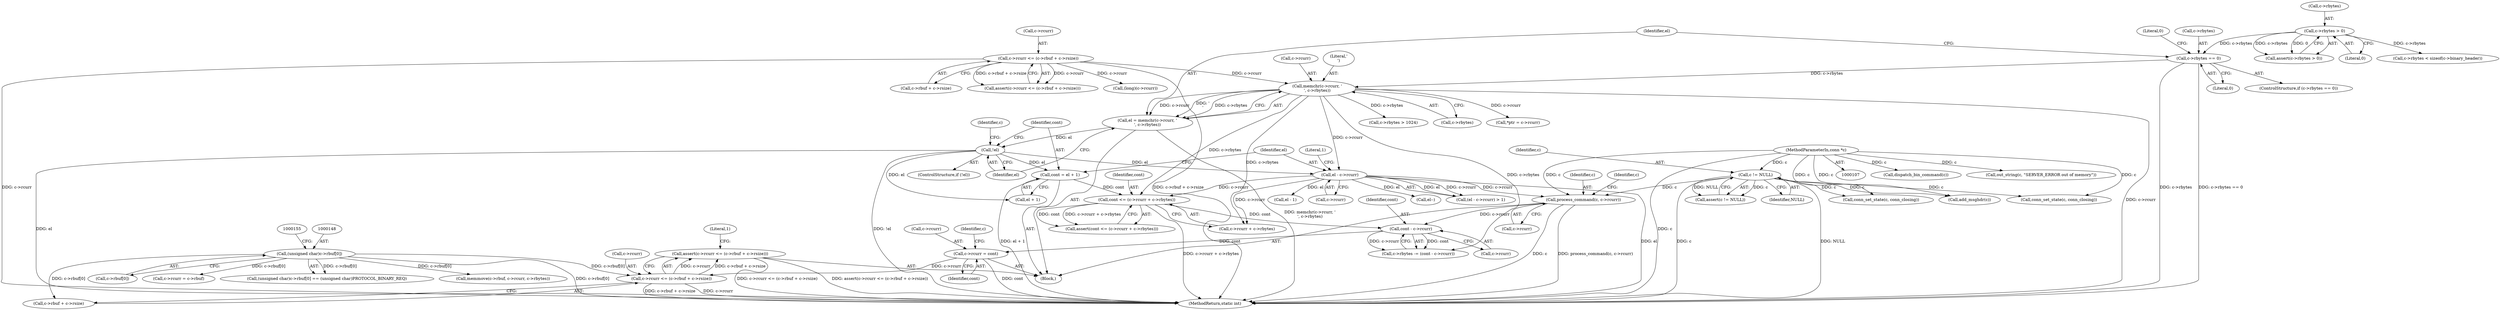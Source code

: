 digraph "0_memcached_75cc83685e103bc8ba380a57468c8f04413033f9@API" {
"1000589" [label="(Call,assert(c->rcurr <= (c->rbuf + c->rsize)))"];
"1000590" [label="(Call,c->rcurr <= (c->rbuf + c->rsize))"];
"1000584" [label="(Call,c->rcurr = cont)"];
"1000579" [label="(Call,cont - c->rcurr)"];
"1000561" [label="(Call,cont <= (c->rcurr + c->rbytes))"];
"1000533" [label="(Call,cont = el + 1)"];
"1000493" [label="(Call,!el)"];
"1000482" [label="(Call,el = memchr(c->rcurr, '\n', c->rbytes))"];
"1000484" [label="(Call,memchr(c->rcurr, '\n', c->rbytes))"];
"1000115" [label="(Call,c->rcurr <= (c->rbuf + c->rsize))"];
"1000475" [label="(Call,c->rbytes == 0)"];
"1000127" [label="(Call,c->rbytes > 0)"];
"1000541" [label="(Call,el - c->rcurr)"];
"1000570" [label="(Call,process_command(c, c->rcurr))"];
"1000111" [label="(Call,c != NULL)"];
"1000108" [label="(MethodParameterIn,conn *c)"];
"1000147" [label="(Call,(unsigned char)c->rbuf[0])"];
"1000497" [label="(Call,c->rbytes > 1024)"];
"1000119" [label="(Call,c->rbuf + c->rsize)"];
"1000603" [label="(MethodReturn,static int)"];
"1000543" [label="(Call,c->rcurr)"];
"1000563" [label="(Call,c->rcurr + c->rbytes)"];
"1000589" [label="(Call,assert(c->rcurr <= (c->rbuf + c->rsize)))"];
"1000382" [label="(Call,conn_set_state(c, conn_closing))"];
"1000219" [label="(Call,memmove(c->rbuf, c->rcurr, c->rbytes))"];
"1000492" [label="(ControlStructure,if (!el))"];
"1000494" [label="(Identifier,el)"];
"1000128" [label="(Call,c->rbytes)"];
"1000116" [label="(Call,c->rcurr)"];
"1000146" [label="(Call,(unsigned char)c->rbuf[0] == (unsigned char)PROTOCOL_BINARY_REQ)"];
"1000111" [label="(Call,c != NULL)"];
"1000546" [label="(Literal,1)"];
"1000590" [label="(Call,c->rcurr <= (c->rbuf + c->rsize))"];
"1000115" [label="(Call,c->rcurr <= (c->rbuf + c->rsize))"];
"1000475" [label="(Call,c->rbytes == 0)"];
"1000484" [label="(Call,memchr(c->rcurr, '\n', c->rbytes))"];
"1000482" [label="(Call,el = memchr(c->rcurr, '\n', c->rbytes))"];
"1000476" [label="(Call,c->rbytes)"];
"1000481" [label="(Literal,0)"];
"1000127" [label="(Call,c->rbytes > 0)"];
"1000562" [label="(Identifier,cont)"];
"1000554" [label="(Call,el--)"];
"1000108" [label="(MethodParameterIn,conn *c)"];
"1000499" [label="(Identifier,c)"];
"1000542" [label="(Identifier,el)"];
"1000211" [label="(Call,(long)(c->rcurr))"];
"1000584" [label="(Call,c->rcurr = cont)"];
"1000577" [label="(Identifier,c)"];
"1000229" [label="(Call,c->rcurr = c->rbuf)"];
"1000541" [label="(Call,el - c->rcurr)"];
"1000535" [label="(Call,el + 1)"];
"1000489" [label="(Call,c->rbytes)"];
"1000602" [label="(Literal,1)"];
"1000585" [label="(Call,c->rcurr)"];
"1000131" [label="(Literal,0)"];
"1000471" [label="(Block,)"];
"1000504" [label="(Call,*ptr = c->rcurr)"];
"1000571" [label="(Identifier,c)"];
"1000149" [label="(Call,c->rbuf[0])"];
"1000110" [label="(Call,assert(c != NULL))"];
"1000483" [label="(Identifier,el)"];
"1000572" [label="(Call,c->rcurr)"];
"1000533" [label="(Call,cont = el + 1)"];
"1000195" [label="(Call,c->rbytes < sizeof(c->binary_header))"];
"1000113" [label="(Identifier,NULL)"];
"1000588" [label="(Identifier,cont)"];
"1000560" [label="(Call,assert(cont <= (c->rcurr + c->rbytes)))"];
"1000112" [label="(Identifier,c)"];
"1000114" [label="(Call,assert(c->rcurr <= (c->rbuf + c->rsize)))"];
"1000485" [label="(Call,c->rcurr)"];
"1000575" [label="(Call,c->rbytes -= (cont - c->rcurr))"];
"1000147" [label="(Call,(unsigned char)c->rbuf[0])"];
"1000126" [label="(Call,assert(c->rbytes > 0))"];
"1000581" [label="(Call,c->rcurr)"];
"1000526" [label="(Call,conn_set_state(c, conn_closing))"];
"1000534" [label="(Identifier,cont)"];
"1000488" [label="(Literal,'\n')"];
"1000452" [label="(Call,dispatch_bin_command(c))"];
"1000409" [label="(Call,out_string(c, \"SERVER_ERROR out of memory\"))"];
"1000561" [label="(Call,cont <= (c->rcurr + c->rbytes))"];
"1000479" [label="(Literal,0)"];
"1000591" [label="(Call,c->rcurr)"];
"1000540" [label="(Call,(el - c->rcurr) > 1)"];
"1000549" [label="(Call,el - 1)"];
"1000594" [label="(Call,c->rbuf + c->rsize)"];
"1000580" [label="(Identifier,cont)"];
"1000493" [label="(Call,!el)"];
"1000474" [label="(ControlStructure,if (c->rbytes == 0))"];
"1000579" [label="(Call,cont - c->rcurr)"];
"1000570" [label="(Call,process_command(c, c->rcurr))"];
"1000592" [label="(Identifier,c)"];
"1000405" [label="(Call,add_msghdr(c))"];
"1000589" -> "1000471"  [label="AST: "];
"1000589" -> "1000590"  [label="CFG: "];
"1000590" -> "1000589"  [label="AST: "];
"1000602" -> "1000589"  [label="CFG: "];
"1000589" -> "1000603"  [label="DDG: assert(c->rcurr <= (c->rbuf + c->rsize))"];
"1000589" -> "1000603"  [label="DDG: c->rcurr <= (c->rbuf + c->rsize)"];
"1000590" -> "1000589"  [label="DDG: c->rcurr"];
"1000590" -> "1000589"  [label="DDG: c->rbuf + c->rsize"];
"1000590" -> "1000594"  [label="CFG: "];
"1000591" -> "1000590"  [label="AST: "];
"1000594" -> "1000590"  [label="AST: "];
"1000590" -> "1000603"  [label="DDG: c->rcurr"];
"1000590" -> "1000603"  [label="DDG: c->rbuf + c->rsize"];
"1000584" -> "1000590"  [label="DDG: c->rcurr"];
"1000147" -> "1000590"  [label="DDG: c->rbuf[0]"];
"1000584" -> "1000471"  [label="AST: "];
"1000584" -> "1000588"  [label="CFG: "];
"1000585" -> "1000584"  [label="AST: "];
"1000588" -> "1000584"  [label="AST: "];
"1000592" -> "1000584"  [label="CFG: "];
"1000584" -> "1000603"  [label="DDG: cont"];
"1000579" -> "1000584"  [label="DDG: cont"];
"1000579" -> "1000575"  [label="AST: "];
"1000579" -> "1000581"  [label="CFG: "];
"1000580" -> "1000579"  [label="AST: "];
"1000581" -> "1000579"  [label="AST: "];
"1000575" -> "1000579"  [label="CFG: "];
"1000579" -> "1000575"  [label="DDG: cont"];
"1000579" -> "1000575"  [label="DDG: c->rcurr"];
"1000561" -> "1000579"  [label="DDG: cont"];
"1000570" -> "1000579"  [label="DDG: c->rcurr"];
"1000561" -> "1000560"  [label="AST: "];
"1000561" -> "1000563"  [label="CFG: "];
"1000562" -> "1000561"  [label="AST: "];
"1000563" -> "1000561"  [label="AST: "];
"1000560" -> "1000561"  [label="CFG: "];
"1000561" -> "1000603"  [label="DDG: c->rcurr + c->rbytes"];
"1000561" -> "1000560"  [label="DDG: cont"];
"1000561" -> "1000560"  [label="DDG: c->rcurr + c->rbytes"];
"1000533" -> "1000561"  [label="DDG: cont"];
"1000541" -> "1000561"  [label="DDG: c->rcurr"];
"1000484" -> "1000561"  [label="DDG: c->rbytes"];
"1000533" -> "1000471"  [label="AST: "];
"1000533" -> "1000535"  [label="CFG: "];
"1000534" -> "1000533"  [label="AST: "];
"1000535" -> "1000533"  [label="AST: "];
"1000542" -> "1000533"  [label="CFG: "];
"1000533" -> "1000603"  [label="DDG: el + 1"];
"1000493" -> "1000533"  [label="DDG: el"];
"1000493" -> "1000492"  [label="AST: "];
"1000493" -> "1000494"  [label="CFG: "];
"1000494" -> "1000493"  [label="AST: "];
"1000499" -> "1000493"  [label="CFG: "];
"1000534" -> "1000493"  [label="CFG: "];
"1000493" -> "1000603"  [label="DDG: el"];
"1000493" -> "1000603"  [label="DDG: !el"];
"1000482" -> "1000493"  [label="DDG: el"];
"1000493" -> "1000535"  [label="DDG: el"];
"1000493" -> "1000541"  [label="DDG: el"];
"1000482" -> "1000471"  [label="AST: "];
"1000482" -> "1000484"  [label="CFG: "];
"1000483" -> "1000482"  [label="AST: "];
"1000484" -> "1000482"  [label="AST: "];
"1000494" -> "1000482"  [label="CFG: "];
"1000482" -> "1000603"  [label="DDG: memchr(c->rcurr, '\n', c->rbytes)"];
"1000484" -> "1000482"  [label="DDG: c->rcurr"];
"1000484" -> "1000482"  [label="DDG: '\n'"];
"1000484" -> "1000482"  [label="DDG: c->rbytes"];
"1000484" -> "1000489"  [label="CFG: "];
"1000485" -> "1000484"  [label="AST: "];
"1000488" -> "1000484"  [label="AST: "];
"1000489" -> "1000484"  [label="AST: "];
"1000484" -> "1000603"  [label="DDG: c->rcurr"];
"1000115" -> "1000484"  [label="DDG: c->rcurr"];
"1000475" -> "1000484"  [label="DDG: c->rbytes"];
"1000484" -> "1000497"  [label="DDG: c->rbytes"];
"1000484" -> "1000504"  [label="DDG: c->rcurr"];
"1000484" -> "1000541"  [label="DDG: c->rcurr"];
"1000484" -> "1000563"  [label="DDG: c->rbytes"];
"1000484" -> "1000575"  [label="DDG: c->rbytes"];
"1000115" -> "1000114"  [label="AST: "];
"1000115" -> "1000119"  [label="CFG: "];
"1000116" -> "1000115"  [label="AST: "];
"1000119" -> "1000115"  [label="AST: "];
"1000114" -> "1000115"  [label="CFG: "];
"1000115" -> "1000603"  [label="DDG: c->rbuf + c->rsize"];
"1000115" -> "1000603"  [label="DDG: c->rcurr"];
"1000115" -> "1000114"  [label="DDG: c->rcurr"];
"1000115" -> "1000114"  [label="DDG: c->rbuf + c->rsize"];
"1000115" -> "1000211"  [label="DDG: c->rcurr"];
"1000475" -> "1000474"  [label="AST: "];
"1000475" -> "1000479"  [label="CFG: "];
"1000476" -> "1000475"  [label="AST: "];
"1000479" -> "1000475"  [label="AST: "];
"1000481" -> "1000475"  [label="CFG: "];
"1000483" -> "1000475"  [label="CFG: "];
"1000475" -> "1000603"  [label="DDG: c->rbytes"];
"1000475" -> "1000603"  [label="DDG: c->rbytes == 0"];
"1000127" -> "1000475"  [label="DDG: c->rbytes"];
"1000127" -> "1000126"  [label="AST: "];
"1000127" -> "1000131"  [label="CFG: "];
"1000128" -> "1000127"  [label="AST: "];
"1000131" -> "1000127"  [label="AST: "];
"1000126" -> "1000127"  [label="CFG: "];
"1000127" -> "1000126"  [label="DDG: c->rbytes"];
"1000127" -> "1000126"  [label="DDG: 0"];
"1000127" -> "1000195"  [label="DDG: c->rbytes"];
"1000541" -> "1000540"  [label="AST: "];
"1000541" -> "1000543"  [label="CFG: "];
"1000542" -> "1000541"  [label="AST: "];
"1000543" -> "1000541"  [label="AST: "];
"1000546" -> "1000541"  [label="CFG: "];
"1000541" -> "1000603"  [label="DDG: el"];
"1000541" -> "1000540"  [label="DDG: el"];
"1000541" -> "1000540"  [label="DDG: c->rcurr"];
"1000541" -> "1000549"  [label="DDG: el"];
"1000541" -> "1000554"  [label="DDG: el"];
"1000541" -> "1000563"  [label="DDG: c->rcurr"];
"1000541" -> "1000570"  [label="DDG: c->rcurr"];
"1000570" -> "1000471"  [label="AST: "];
"1000570" -> "1000572"  [label="CFG: "];
"1000571" -> "1000570"  [label="AST: "];
"1000572" -> "1000570"  [label="AST: "];
"1000577" -> "1000570"  [label="CFG: "];
"1000570" -> "1000603"  [label="DDG: c"];
"1000570" -> "1000603"  [label="DDG: process_command(c, c->rcurr)"];
"1000111" -> "1000570"  [label="DDG: c"];
"1000108" -> "1000570"  [label="DDG: c"];
"1000111" -> "1000110"  [label="AST: "];
"1000111" -> "1000113"  [label="CFG: "];
"1000112" -> "1000111"  [label="AST: "];
"1000113" -> "1000111"  [label="AST: "];
"1000110" -> "1000111"  [label="CFG: "];
"1000111" -> "1000603"  [label="DDG: c"];
"1000111" -> "1000603"  [label="DDG: NULL"];
"1000111" -> "1000110"  [label="DDG: c"];
"1000111" -> "1000110"  [label="DDG: NULL"];
"1000108" -> "1000111"  [label="DDG: c"];
"1000111" -> "1000382"  [label="DDG: c"];
"1000111" -> "1000405"  [label="DDG: c"];
"1000111" -> "1000526"  [label="DDG: c"];
"1000108" -> "1000107"  [label="AST: "];
"1000108" -> "1000603"  [label="DDG: c"];
"1000108" -> "1000382"  [label="DDG: c"];
"1000108" -> "1000405"  [label="DDG: c"];
"1000108" -> "1000409"  [label="DDG: c"];
"1000108" -> "1000452"  [label="DDG: c"];
"1000108" -> "1000526"  [label="DDG: c"];
"1000147" -> "1000146"  [label="AST: "];
"1000147" -> "1000149"  [label="CFG: "];
"1000148" -> "1000147"  [label="AST: "];
"1000149" -> "1000147"  [label="AST: "];
"1000155" -> "1000147"  [label="CFG: "];
"1000147" -> "1000603"  [label="DDG: c->rbuf[0]"];
"1000147" -> "1000146"  [label="DDG: c->rbuf[0]"];
"1000147" -> "1000219"  [label="DDG: c->rbuf[0]"];
"1000147" -> "1000229"  [label="DDG: c->rbuf[0]"];
"1000147" -> "1000594"  [label="DDG: c->rbuf[0]"];
}
